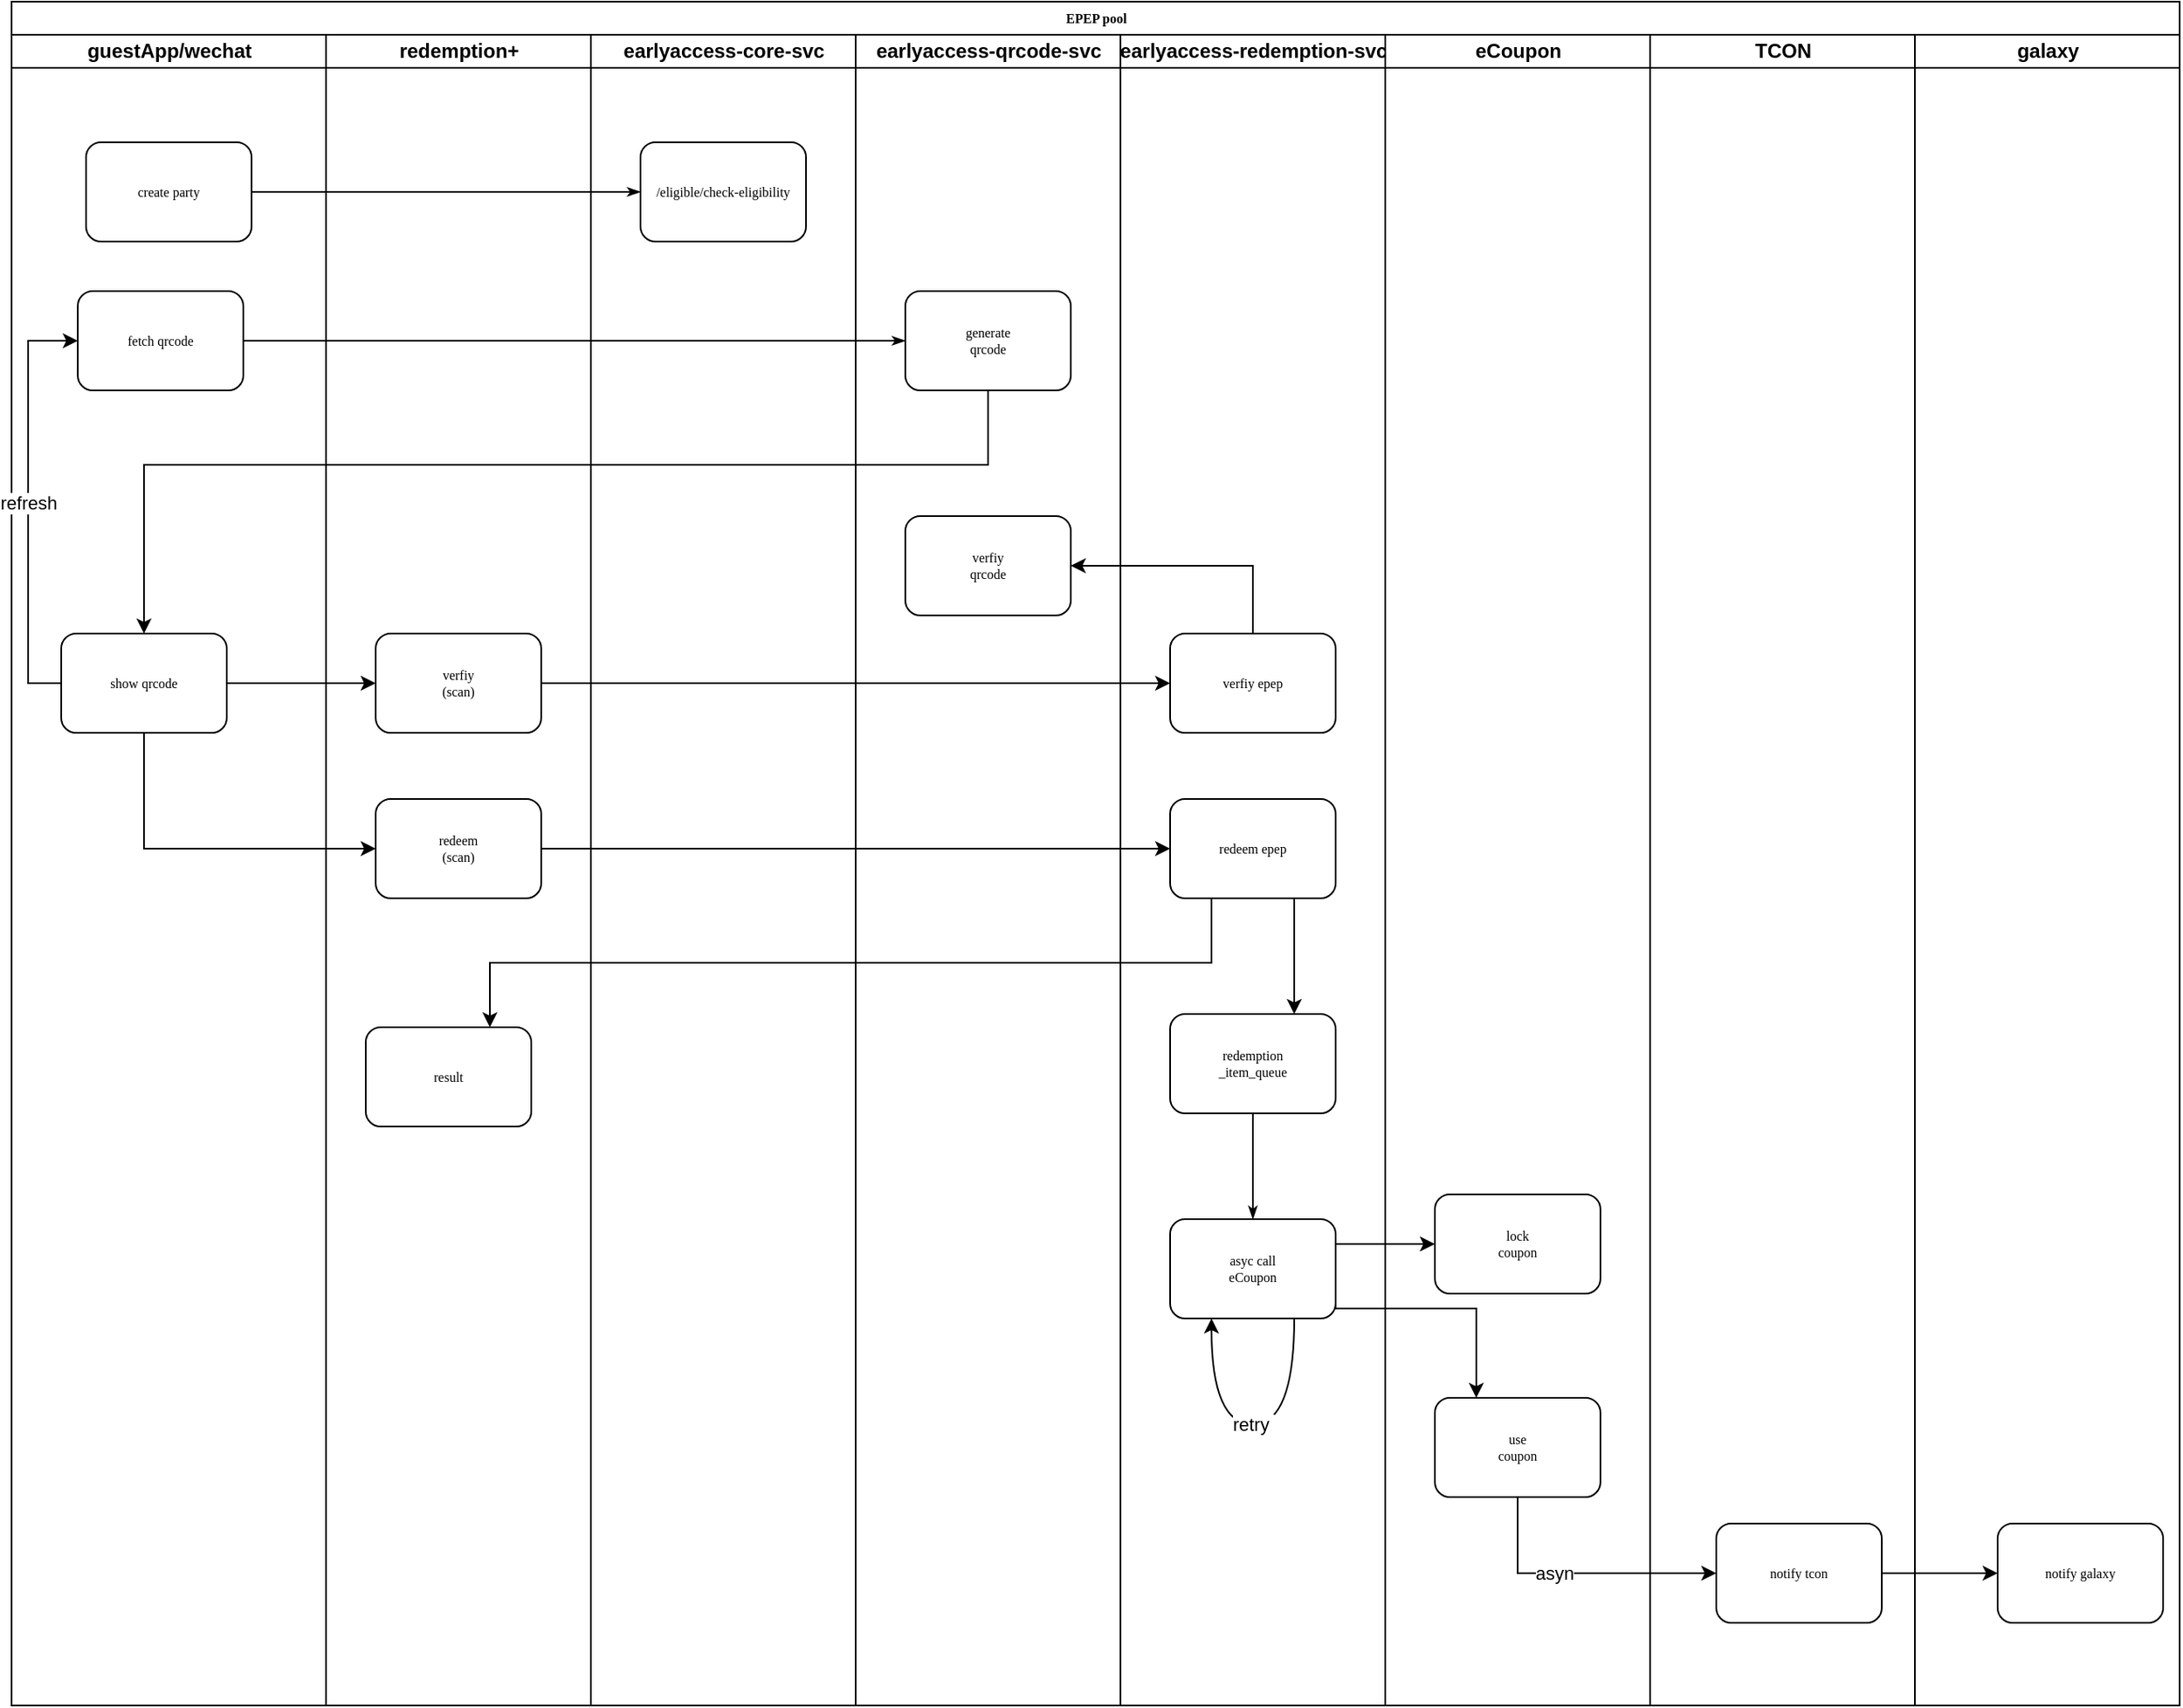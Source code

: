 <mxfile version="14.9.6" type="github">
  <diagram id="EUtWWq-tNDuLtqVCqcBS" name="Page-1">
    <mxGraphModel dx="1227" dy="809" grid="1" gridSize="10" guides="1" tooltips="1" connect="1" arrows="1" fold="1" page="1" pageScale="1" pageWidth="827" pageHeight="1169" math="0" shadow="0">
      <root>
        <mxCell id="0" />
        <mxCell id="1" parent="0" />
        <mxCell id="hakcB5w8vH9MiChZhZsF-4" value="EPEP pool" style="swimlane;html=1;childLayout=stackLayout;startSize=20;rounded=0;shadow=0;labelBackgroundColor=none;strokeWidth=1;fontFamily=Verdana;fontSize=8;align=center;" vertex="1" parent="1">
          <mxGeometry x="150" y="40" width="1310" height="1030" as="geometry" />
        </mxCell>
        <mxCell id="hakcB5w8vH9MiChZhZsF-9" style="edgeStyle=orthogonalEdgeStyle;rounded=1;html=1;labelBackgroundColor=none;startArrow=none;startFill=0;startSize=5;endArrow=classicThin;endFill=1;endSize=5;jettySize=auto;orthogonalLoop=1;strokeWidth=1;fontFamily=Verdana;fontSize=8" edge="1" parent="hakcB5w8vH9MiChZhZsF-4" source="hakcB5w8vH9MiChZhZsF-6" target="hakcB5w8vH9MiChZhZsF-25">
          <mxGeometry relative="1" as="geometry" />
        </mxCell>
        <mxCell id="hakcB5w8vH9MiChZhZsF-11" style="edgeStyle=orthogonalEdgeStyle;rounded=1;html=1;labelBackgroundColor=none;startArrow=none;startFill=0;startSize=5;endArrow=classicThin;endFill=1;endSize=5;jettySize=auto;orthogonalLoop=1;strokeWidth=1;fontFamily=Verdana;fontSize=8" edge="1" parent="hakcB5w8vH9MiChZhZsF-4" source="hakcB5w8vH9MiChZhZsF-7" target="hakcB5w8vH9MiChZhZsF-27">
          <mxGeometry relative="1" as="geometry" />
        </mxCell>
        <mxCell id="hakcB5w8vH9MiChZhZsF-5" value="guestApp/wechat" style="swimlane;html=1;startSize=20;" vertex="1" parent="hakcB5w8vH9MiChZhZsF-4">
          <mxGeometry y="20" width="190" height="1010" as="geometry" />
        </mxCell>
        <mxCell id="hakcB5w8vH9MiChZhZsF-6" value="&lt;span style=&quot;font-size: 8px&quot;&gt;create party&lt;/span&gt;" style="rounded=1;whiteSpace=wrap;html=1;shadow=0;labelBackgroundColor=none;strokeWidth=1;fontFamily=Verdana;fontSize=8;align=center;" vertex="1" parent="hakcB5w8vH9MiChZhZsF-5">
          <mxGeometry x="45" y="65" width="100" height="60" as="geometry" />
        </mxCell>
        <mxCell id="hakcB5w8vH9MiChZhZsF-7" value="fetch qrcode" style="rounded=1;whiteSpace=wrap;html=1;shadow=0;labelBackgroundColor=none;strokeWidth=1;fontFamily=Verdana;fontSize=8;align=center;" vertex="1" parent="hakcB5w8vH9MiChZhZsF-5">
          <mxGeometry x="40" y="155" width="100" height="60" as="geometry" />
        </mxCell>
        <mxCell id="hakcB5w8vH9MiChZhZsF-64" style="edgeStyle=orthogonalEdgeStyle;rounded=0;orthogonalLoop=1;jettySize=auto;html=1;exitX=0;exitY=0.5;exitDx=0;exitDy=0;entryX=0;entryY=0.5;entryDx=0;entryDy=0;" edge="1" parent="hakcB5w8vH9MiChZhZsF-5" source="hakcB5w8vH9MiChZhZsF-8" target="hakcB5w8vH9MiChZhZsF-7">
          <mxGeometry relative="1" as="geometry">
            <Array as="points">
              <mxPoint x="10" y="392" />
              <mxPoint x="10" y="185" />
            </Array>
          </mxGeometry>
        </mxCell>
        <mxCell id="hakcB5w8vH9MiChZhZsF-65" value="refresh" style="edgeLabel;html=1;align=center;verticalAlign=middle;resizable=0;points=[];" vertex="1" connectable="0" parent="hakcB5w8vH9MiChZhZsF-64">
          <mxGeometry x="0.005" relative="1" as="geometry">
            <mxPoint as="offset" />
          </mxGeometry>
        </mxCell>
        <mxCell id="hakcB5w8vH9MiChZhZsF-8" value="show qrcode" style="rounded=1;whiteSpace=wrap;html=1;shadow=0;labelBackgroundColor=none;strokeWidth=1;fontFamily=Verdana;fontSize=8;align=center;" vertex="1" parent="hakcB5w8vH9MiChZhZsF-5">
          <mxGeometry x="30" y="362" width="100" height="60" as="geometry" />
        </mxCell>
        <mxCell id="hakcB5w8vH9MiChZhZsF-24" value="redemption+" style="swimlane;html=1;startSize=20;" vertex="1" parent="hakcB5w8vH9MiChZhZsF-4">
          <mxGeometry x="190" y="20" width="160" height="1010" as="geometry" />
        </mxCell>
        <mxCell id="hakcB5w8vH9MiChZhZsF-34" value="verfiy&lt;br&gt;(scan)" style="rounded=1;whiteSpace=wrap;html=1;shadow=0;labelBackgroundColor=none;strokeWidth=1;fontFamily=Verdana;fontSize=8;align=center;" vertex="1" parent="hakcB5w8vH9MiChZhZsF-24">
          <mxGeometry x="30" y="362" width="100" height="60" as="geometry" />
        </mxCell>
        <mxCell id="hakcB5w8vH9MiChZhZsF-60" value="redeem&lt;br&gt;(scan)" style="rounded=1;whiteSpace=wrap;html=1;shadow=0;labelBackgroundColor=none;strokeWidth=1;fontFamily=Verdana;fontSize=8;align=center;" vertex="1" parent="hakcB5w8vH9MiChZhZsF-24">
          <mxGeometry x="30" y="462" width="100" height="60" as="geometry" />
        </mxCell>
        <mxCell id="hakcB5w8vH9MiChZhZsF-70" value="result" style="rounded=1;whiteSpace=wrap;html=1;shadow=0;labelBackgroundColor=none;strokeWidth=1;fontFamily=Verdana;fontSize=8;align=center;" vertex="1" parent="hakcB5w8vH9MiChZhZsF-24">
          <mxGeometry x="24" y="600" width="100" height="60" as="geometry" />
        </mxCell>
        <mxCell id="hakcB5w8vH9MiChZhZsF-26" value="earlyaccess-core-svc" style="swimlane;html=1;startSize=20;" vertex="1" parent="hakcB5w8vH9MiChZhZsF-4">
          <mxGeometry x="350" y="20" width="160" height="1010" as="geometry" />
        </mxCell>
        <mxCell id="hakcB5w8vH9MiChZhZsF-25" value="&lt;span style=&quot;font-size: 8px&quot;&gt;/eligible/check-eligibility&lt;/span&gt;" style="rounded=1;whiteSpace=wrap;html=1;shadow=0;labelBackgroundColor=none;strokeWidth=1;fontFamily=Verdana;fontSize=8;align=center;" vertex="1" parent="hakcB5w8vH9MiChZhZsF-26">
          <mxGeometry x="30" y="65" width="100" height="60" as="geometry" />
        </mxCell>
        <mxCell id="hakcB5w8vH9MiChZhZsF-31" value="earlyaccess-qrcode-svc" style="swimlane;html=1;startSize=20;" vertex="1" parent="hakcB5w8vH9MiChZhZsF-4">
          <mxGeometry x="510" y="20" width="160" height="1010" as="geometry" />
        </mxCell>
        <mxCell id="hakcB5w8vH9MiChZhZsF-27" value="&lt;span style=&quot;font-size: 8px&quot;&gt;generate&lt;br&gt;qrcode&lt;br&gt;&lt;/span&gt;" style="rounded=1;whiteSpace=wrap;html=1;shadow=0;labelBackgroundColor=none;strokeWidth=1;fontFamily=Verdana;fontSize=8;align=center;" vertex="1" parent="hakcB5w8vH9MiChZhZsF-31">
          <mxGeometry x="30" y="155" width="100" height="60" as="geometry" />
        </mxCell>
        <mxCell id="hakcB5w8vH9MiChZhZsF-67" value="verfiy&lt;br&gt;qrcode" style="rounded=1;whiteSpace=wrap;html=1;shadow=0;labelBackgroundColor=none;strokeWidth=1;fontFamily=Verdana;fontSize=8;align=center;" vertex="1" parent="hakcB5w8vH9MiChZhZsF-31">
          <mxGeometry x="30" y="291" width="100" height="60" as="geometry" />
        </mxCell>
        <mxCell id="hakcB5w8vH9MiChZhZsF-40" value="earlyaccess-redemption-svc" style="swimlane;html=1;startSize=20;" vertex="1" parent="hakcB5w8vH9MiChZhZsF-4">
          <mxGeometry x="670" y="20" width="160" height="1010" as="geometry" />
        </mxCell>
        <mxCell id="hakcB5w8vH9MiChZhZsF-84" style="edgeStyle=none;rounded=0;orthogonalLoop=1;jettySize=auto;html=1;exitX=0.75;exitY=1;exitDx=0;exitDy=0;entryX=0.75;entryY=0;entryDx=0;entryDy=0;" edge="1" parent="hakcB5w8vH9MiChZhZsF-40" source="hakcB5w8vH9MiChZhZsF-41" target="hakcB5w8vH9MiChZhZsF-42">
          <mxGeometry relative="1" as="geometry" />
        </mxCell>
        <mxCell id="hakcB5w8vH9MiChZhZsF-41" value="redeem epep" style="rounded=1;whiteSpace=wrap;html=1;shadow=0;labelBackgroundColor=none;strokeWidth=1;fontFamily=Verdana;fontSize=8;align=center;" vertex="1" parent="hakcB5w8vH9MiChZhZsF-40">
          <mxGeometry x="30" y="462" width="100" height="60" as="geometry" />
        </mxCell>
        <mxCell id="hakcB5w8vH9MiChZhZsF-42" value="&lt;span style=&quot;font-size: 8px&quot;&gt;redemption&lt;br&gt;_item_queue&lt;/span&gt;" style="rounded=1;whiteSpace=wrap;html=1;shadow=0;labelBackgroundColor=none;strokeWidth=1;fontFamily=Verdana;fontSize=8;align=center;" vertex="1" parent="hakcB5w8vH9MiChZhZsF-40">
          <mxGeometry x="30" y="592" width="100" height="60" as="geometry" />
        </mxCell>
        <mxCell id="hakcB5w8vH9MiChZhZsF-43" value="asyc call&lt;br&gt;eCoupon" style="rounded=1;whiteSpace=wrap;html=1;shadow=0;labelBackgroundColor=none;strokeWidth=1;fontFamily=Verdana;fontSize=8;align=center;" vertex="1" parent="hakcB5w8vH9MiChZhZsF-40">
          <mxGeometry x="30" y="716" width="100" height="60" as="geometry" />
        </mxCell>
        <mxCell id="hakcB5w8vH9MiChZhZsF-46" style="edgeStyle=orthogonalEdgeStyle;rounded=1;html=1;labelBackgroundColor=none;startArrow=none;startFill=0;startSize=5;endArrow=classicThin;endFill=1;endSize=5;jettySize=auto;orthogonalLoop=1;strokeWidth=1;fontFamily=Verdana;fontSize=8" edge="1" parent="hakcB5w8vH9MiChZhZsF-40" source="hakcB5w8vH9MiChZhZsF-42" target="hakcB5w8vH9MiChZhZsF-43">
          <mxGeometry relative="1" as="geometry" />
        </mxCell>
        <mxCell id="hakcB5w8vH9MiChZhZsF-57" value="verfiy epep" style="rounded=1;whiteSpace=wrap;html=1;shadow=0;labelBackgroundColor=none;strokeWidth=1;fontFamily=Verdana;fontSize=8;align=center;" vertex="1" parent="hakcB5w8vH9MiChZhZsF-40">
          <mxGeometry x="30" y="362" width="100" height="60" as="geometry" />
        </mxCell>
        <mxCell id="hakcB5w8vH9MiChZhZsF-81" value="retry&amp;nbsp;" style="edgeStyle=orthogonalEdgeStyle;curved=1;rounded=0;orthogonalLoop=1;jettySize=auto;html=1;exitX=0.75;exitY=1;exitDx=0;exitDy=0;entryX=0.25;entryY=1;entryDx=0;entryDy=0;" edge="1" parent="hakcB5w8vH9MiChZhZsF-40" source="hakcB5w8vH9MiChZhZsF-43" target="hakcB5w8vH9MiChZhZsF-43">
          <mxGeometry relative="1" as="geometry">
            <Array as="points">
              <mxPoint x="105" y="840" />
              <mxPoint x="55" y="840" />
            </Array>
          </mxGeometry>
        </mxCell>
        <mxCell id="hakcB5w8vH9MiChZhZsF-47" value="eCoupon" style="swimlane;html=1;startSize=20;" vertex="1" parent="hakcB5w8vH9MiChZhZsF-4">
          <mxGeometry x="830" y="20" width="160" height="1010" as="geometry" />
        </mxCell>
        <mxCell id="hakcB5w8vH9MiChZhZsF-48" value="use&lt;br&gt;coupon" style="rounded=1;whiteSpace=wrap;html=1;shadow=0;labelBackgroundColor=none;strokeWidth=1;fontFamily=Verdana;fontSize=8;align=center;" vertex="1" parent="hakcB5w8vH9MiChZhZsF-47">
          <mxGeometry x="30" y="824" width="100" height="60" as="geometry" />
        </mxCell>
        <mxCell id="hakcB5w8vH9MiChZhZsF-29" value="lock&lt;br&gt;coupon" style="rounded=1;whiteSpace=wrap;html=1;shadow=0;labelBackgroundColor=none;strokeWidth=1;fontFamily=Verdana;fontSize=8;align=center;" vertex="1" parent="hakcB5w8vH9MiChZhZsF-47">
          <mxGeometry x="30" y="701" width="100" height="60" as="geometry" />
        </mxCell>
        <mxCell id="hakcB5w8vH9MiChZhZsF-49" value="TCON" style="swimlane;html=1;startSize=20;" vertex="1" parent="hakcB5w8vH9MiChZhZsF-4">
          <mxGeometry x="990" y="20" width="160" height="1010" as="geometry" />
        </mxCell>
        <mxCell id="hakcB5w8vH9MiChZhZsF-73" value="notify tcon" style="rounded=1;whiteSpace=wrap;html=1;shadow=0;labelBackgroundColor=none;strokeWidth=1;fontFamily=Verdana;fontSize=8;align=center;" vertex="1" parent="hakcB5w8vH9MiChZhZsF-49">
          <mxGeometry x="40" y="900" width="100" height="60" as="geometry" />
        </mxCell>
        <mxCell id="hakcB5w8vH9MiChZhZsF-53" value="galaxy" style="swimlane;html=1;startSize=20;" vertex="1" parent="hakcB5w8vH9MiChZhZsF-4">
          <mxGeometry x="1150" y="20" width="160" height="1010" as="geometry" />
        </mxCell>
        <mxCell id="hakcB5w8vH9MiChZhZsF-56" value="notify galaxy" style="rounded=1;whiteSpace=wrap;html=1;shadow=0;labelBackgroundColor=none;strokeWidth=1;fontFamily=Verdana;fontSize=8;align=center;" vertex="1" parent="hakcB5w8vH9MiChZhZsF-53">
          <mxGeometry x="50" y="900" width="100" height="60" as="geometry" />
        </mxCell>
        <mxCell id="hakcB5w8vH9MiChZhZsF-58" style="edgeStyle=orthogonalEdgeStyle;rounded=0;orthogonalLoop=1;jettySize=auto;html=1;exitX=0.5;exitY=1;exitDx=0;exitDy=0;" edge="1" parent="hakcB5w8vH9MiChZhZsF-4" source="hakcB5w8vH9MiChZhZsF-27" target="hakcB5w8vH9MiChZhZsF-8">
          <mxGeometry relative="1" as="geometry">
            <Array as="points">
              <mxPoint x="590" y="280" />
              <mxPoint x="80" y="280" />
            </Array>
          </mxGeometry>
        </mxCell>
        <mxCell id="hakcB5w8vH9MiChZhZsF-61" style="edgeStyle=orthogonalEdgeStyle;rounded=0;orthogonalLoop=1;jettySize=auto;html=1;exitX=1;exitY=0.5;exitDx=0;exitDy=0;" edge="1" parent="hakcB5w8vH9MiChZhZsF-4" source="hakcB5w8vH9MiChZhZsF-8" target="hakcB5w8vH9MiChZhZsF-34">
          <mxGeometry relative="1" as="geometry" />
        </mxCell>
        <mxCell id="hakcB5w8vH9MiChZhZsF-62" style="edgeStyle=orthogonalEdgeStyle;rounded=0;orthogonalLoop=1;jettySize=auto;html=1;exitX=1;exitY=0.5;exitDx=0;exitDy=0;" edge="1" parent="hakcB5w8vH9MiChZhZsF-4" source="hakcB5w8vH9MiChZhZsF-34" target="hakcB5w8vH9MiChZhZsF-57">
          <mxGeometry relative="1" as="geometry" />
        </mxCell>
        <mxCell id="hakcB5w8vH9MiChZhZsF-63" style="edgeStyle=orthogonalEdgeStyle;rounded=0;orthogonalLoop=1;jettySize=auto;html=1;exitX=0.5;exitY=1;exitDx=0;exitDy=0;entryX=0;entryY=0.5;entryDx=0;entryDy=0;" edge="1" parent="hakcB5w8vH9MiChZhZsF-4" source="hakcB5w8vH9MiChZhZsF-8" target="hakcB5w8vH9MiChZhZsF-60">
          <mxGeometry relative="1" as="geometry" />
        </mxCell>
        <mxCell id="hakcB5w8vH9MiChZhZsF-66" style="edgeStyle=orthogonalEdgeStyle;rounded=0;orthogonalLoop=1;jettySize=auto;html=1;exitX=1;exitY=0.5;exitDx=0;exitDy=0;entryX=0;entryY=0.5;entryDx=0;entryDy=0;" edge="1" parent="hakcB5w8vH9MiChZhZsF-4" source="hakcB5w8vH9MiChZhZsF-60" target="hakcB5w8vH9MiChZhZsF-41">
          <mxGeometry relative="1" as="geometry" />
        </mxCell>
        <mxCell id="hakcB5w8vH9MiChZhZsF-68" style="edgeStyle=orthogonalEdgeStyle;rounded=0;orthogonalLoop=1;jettySize=auto;html=1;exitX=0.5;exitY=0;exitDx=0;exitDy=0;entryX=1;entryY=0.5;entryDx=0;entryDy=0;" edge="1" parent="hakcB5w8vH9MiChZhZsF-4" source="hakcB5w8vH9MiChZhZsF-57" target="hakcB5w8vH9MiChZhZsF-67">
          <mxGeometry relative="1" as="geometry" />
        </mxCell>
        <mxCell id="hakcB5w8vH9MiChZhZsF-72" style="edgeStyle=orthogonalEdgeStyle;rounded=0;orthogonalLoop=1;jettySize=auto;html=1;exitX=0.25;exitY=1;exitDx=0;exitDy=0;entryX=0.75;entryY=0;entryDx=0;entryDy=0;" edge="1" parent="hakcB5w8vH9MiChZhZsF-4" source="hakcB5w8vH9MiChZhZsF-41" target="hakcB5w8vH9MiChZhZsF-70">
          <mxGeometry relative="1" as="geometry" />
        </mxCell>
        <mxCell id="hakcB5w8vH9MiChZhZsF-74" style="edgeStyle=orthogonalEdgeStyle;rounded=0;orthogonalLoop=1;jettySize=auto;html=1;exitX=0.5;exitY=1;exitDx=0;exitDy=0;entryX=0;entryY=0.5;entryDx=0;entryDy=0;" edge="1" parent="hakcB5w8vH9MiChZhZsF-4" source="hakcB5w8vH9MiChZhZsF-48" target="hakcB5w8vH9MiChZhZsF-73">
          <mxGeometry relative="1" as="geometry" />
        </mxCell>
        <mxCell id="hakcB5w8vH9MiChZhZsF-76" value="asyn" style="edgeLabel;html=1;align=center;verticalAlign=middle;resizable=0;points=[];" vertex="1" connectable="0" parent="hakcB5w8vH9MiChZhZsF-74">
          <mxGeometry x="-0.181" relative="1" as="geometry">
            <mxPoint as="offset" />
          </mxGeometry>
        </mxCell>
        <mxCell id="hakcB5w8vH9MiChZhZsF-75" style="edgeStyle=orthogonalEdgeStyle;rounded=0;orthogonalLoop=1;jettySize=auto;html=1;exitX=1;exitY=0.5;exitDx=0;exitDy=0;" edge="1" parent="hakcB5w8vH9MiChZhZsF-4" source="hakcB5w8vH9MiChZhZsF-73" target="hakcB5w8vH9MiChZhZsF-56">
          <mxGeometry relative="1" as="geometry" />
        </mxCell>
        <mxCell id="hakcB5w8vH9MiChZhZsF-78" style="edgeStyle=elbowEdgeStyle;rounded=0;orthogonalLoop=1;jettySize=auto;html=1;exitX=1;exitY=0.75;exitDx=0;exitDy=0;entryX=0.25;entryY=0;entryDx=0;entryDy=0;elbow=vertical;" edge="1" parent="hakcB5w8vH9MiChZhZsF-4" source="hakcB5w8vH9MiChZhZsF-43" target="hakcB5w8vH9MiChZhZsF-48">
          <mxGeometry relative="1" as="geometry">
            <Array as="points">
              <mxPoint x="830" y="790" />
            </Array>
          </mxGeometry>
        </mxCell>
        <mxCell id="hakcB5w8vH9MiChZhZsF-79" style="edgeStyle=orthogonalEdgeStyle;rounded=0;orthogonalLoop=1;jettySize=auto;html=1;exitX=1;exitY=0.25;exitDx=0;exitDy=0;entryX=0;entryY=0.5;entryDx=0;entryDy=0;" edge="1" parent="hakcB5w8vH9MiChZhZsF-4" source="hakcB5w8vH9MiChZhZsF-43" target="hakcB5w8vH9MiChZhZsF-29">
          <mxGeometry relative="1" as="geometry" />
        </mxCell>
      </root>
    </mxGraphModel>
  </diagram>
</mxfile>
